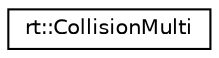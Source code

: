 digraph "Graphical Class Hierarchy"
{
 // LATEX_PDF_SIZE
  edge [fontname="Helvetica",fontsize="10",labelfontname="Helvetica",labelfontsize="10"];
  node [fontname="Helvetica",fontsize="10",shape=record];
  rankdir="LR";
  Node0 [label="rt::CollisionMulti",height=0.2,width=0.4,color="black", fillcolor="white", style="filled",URL="$classrt_1_1CollisionMulti.html",tooltip="Handle all collision for multiplayer."];
}
